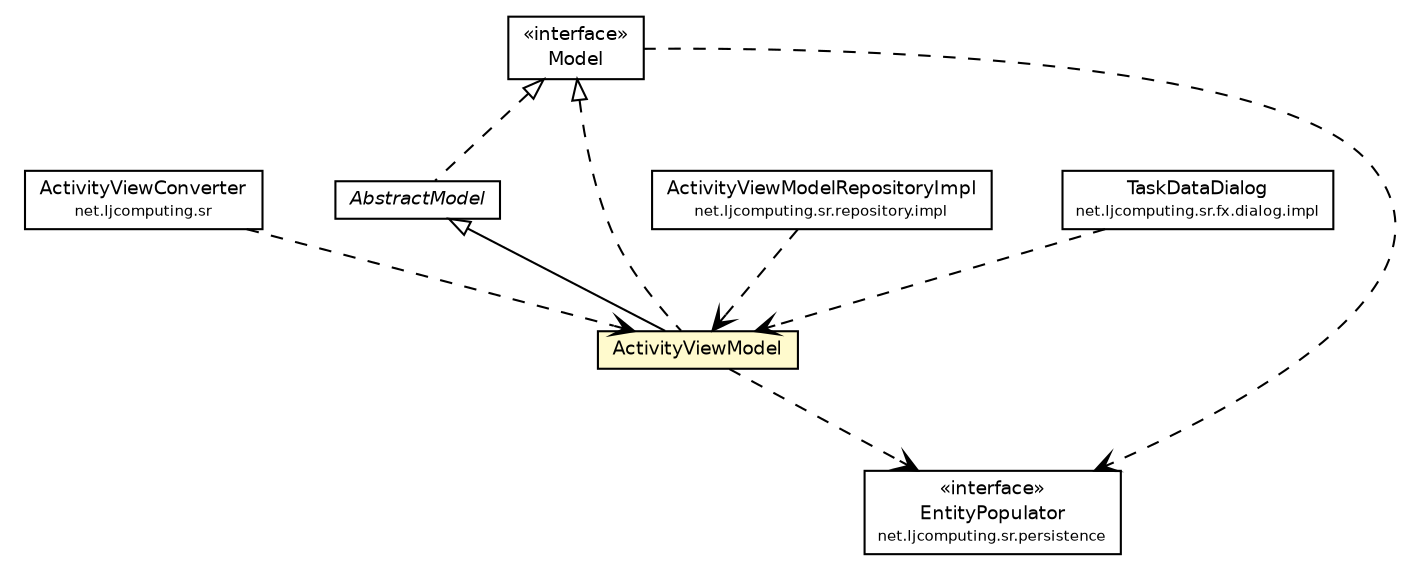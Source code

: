 #!/usr/local/bin/dot
#
# Class diagram 
# Generated by UMLGraph version R5_6 (http://www.umlgraph.org/)
#

digraph G {
	edge [fontname="Helvetica",fontsize=10,labelfontname="Helvetica",labelfontsize=10];
	node [fontname="Helvetica",fontsize=10,shape=plaintext];
	nodesep=0.25;
	ranksep=0.5;
	// net.ljcomputing.sr.ActivityViewConverter
	c2927 [label=<<table title="net.ljcomputing.sr.ActivityViewConverter" border="0" cellborder="1" cellspacing="0" cellpadding="2" port="p" href="../ActivityViewConverter.html">
		<tr><td><table border="0" cellspacing="0" cellpadding="1">
<tr><td align="center" balign="center"> ActivityViewConverter </td></tr>
<tr><td align="center" balign="center"><font point-size="7.0"> net.ljcomputing.sr </font></td></tr>
		</table></td></tr>
		</table>>, URL="../ActivityViewConverter.html", fontname="Helvetica", fontcolor="black", fontsize=9.0];
	// net.ljcomputing.sr.repository.impl.ActivityViewModelRepositoryImpl
	c2931 [label=<<table title="net.ljcomputing.sr.repository.impl.ActivityViewModelRepositoryImpl" border="0" cellborder="1" cellspacing="0" cellpadding="2" port="p" href="../repository/impl/ActivityViewModelRepositoryImpl.html">
		<tr><td><table border="0" cellspacing="0" cellpadding="1">
<tr><td align="center" balign="center"> ActivityViewModelRepositoryImpl </td></tr>
<tr><td align="center" balign="center"><font point-size="7.0"> net.ljcomputing.sr.repository.impl </font></td></tr>
		</table></td></tr>
		</table>>, URL="../repository/impl/ActivityViewModelRepositoryImpl.html", fontname="Helvetica", fontcolor="black", fontsize=9.0];
	// net.ljcomputing.sr.persistence.EntityPopulator
	c2940 [label=<<table title="net.ljcomputing.sr.persistence.EntityPopulator" border="0" cellborder="1" cellspacing="0" cellpadding="2" port="p" href="../persistence/EntityPopulator.html">
		<tr><td><table border="0" cellspacing="0" cellpadding="1">
<tr><td align="center" balign="center"> &#171;interface&#187; </td></tr>
<tr><td align="center" balign="center"> EntityPopulator </td></tr>
<tr><td align="center" balign="center"><font point-size="7.0"> net.ljcomputing.sr.persistence </font></td></tr>
		</table></td></tr>
		</table>>, URL="../persistence/EntityPopulator.html", fontname="Helvetica", fontcolor="black", fontsize=9.0];
	// net.ljcomputing.sr.fx.dialog.impl.TaskDataDialog
	c2951 [label=<<table title="net.ljcomputing.sr.fx.dialog.impl.TaskDataDialog" border="0" cellborder="1" cellspacing="0" cellpadding="2" port="p" href="../fx/dialog/impl/TaskDataDialog.html">
		<tr><td><table border="0" cellspacing="0" cellpadding="1">
<tr><td align="center" balign="center"> TaskDataDialog </td></tr>
<tr><td align="center" balign="center"><font point-size="7.0"> net.ljcomputing.sr.fx.dialog.impl </font></td></tr>
		</table></td></tr>
		</table>>, URL="../fx/dialog/impl/TaskDataDialog.html", fontname="Helvetica", fontcolor="black", fontsize=9.0];
	// net.ljcomputing.sr.model.Model
	c2973 [label=<<table title="net.ljcomputing.sr.model.Model" border="0" cellborder="1" cellspacing="0" cellpadding="2" port="p" href="./Model.html">
		<tr><td><table border="0" cellspacing="0" cellpadding="1">
<tr><td align="center" balign="center"> &#171;interface&#187; </td></tr>
<tr><td align="center" balign="center"> Model </td></tr>
		</table></td></tr>
		</table>>, URL="./Model.html", fontname="Helvetica", fontcolor="black", fontsize=9.0];
	// net.ljcomputing.sr.model.AbstractModel
	c2975 [label=<<table title="net.ljcomputing.sr.model.AbstractModel" border="0" cellborder="1" cellspacing="0" cellpadding="2" port="p" href="./AbstractModel.html">
		<tr><td><table border="0" cellspacing="0" cellpadding="1">
<tr><td align="center" balign="center"><font face="Helvetica-Oblique"> AbstractModel </font></td></tr>
		</table></td></tr>
		</table>>, URL="./AbstractModel.html", fontname="Helvetica", fontcolor="black", fontsize=9.0];
	// net.ljcomputing.sr.model.ActivityViewModel
	c2976 [label=<<table title="net.ljcomputing.sr.model.ActivityViewModel" border="0" cellborder="1" cellspacing="0" cellpadding="2" port="p" bgcolor="lemonChiffon" href="./ActivityViewModel.html">
		<tr><td><table border="0" cellspacing="0" cellpadding="1">
<tr><td align="center" balign="center"> ActivityViewModel </td></tr>
		</table></td></tr>
		</table>>, URL="./ActivityViewModel.html", fontname="Helvetica", fontcolor="black", fontsize=9.0];
	//net.ljcomputing.sr.model.AbstractModel implements net.ljcomputing.sr.model.Model
	c2973:p -> c2975:p [dir=back,arrowtail=empty,style=dashed];
	//net.ljcomputing.sr.model.ActivityViewModel extends net.ljcomputing.sr.model.AbstractModel
	c2975:p -> c2976:p [dir=back,arrowtail=empty];
	//net.ljcomputing.sr.model.ActivityViewModel implements net.ljcomputing.sr.model.Model
	c2973:p -> c2976:p [dir=back,arrowtail=empty,style=dashed];
	// net.ljcomputing.sr.ActivityViewConverter DEPEND net.ljcomputing.sr.model.ActivityViewModel
	c2927:p -> c2976:p [taillabel="", label="", headlabel="", fontname="Helvetica", fontcolor="black", fontsize=10.0, color="black", arrowhead=open, style=dashed];
	// net.ljcomputing.sr.repository.impl.ActivityViewModelRepositoryImpl DEPEND net.ljcomputing.sr.model.ActivityViewModel
	c2931:p -> c2976:p [taillabel="", label="", headlabel="", fontname="Helvetica", fontcolor="black", fontsize=10.0, color="black", arrowhead=open, style=dashed];
	// net.ljcomputing.sr.fx.dialog.impl.TaskDataDialog DEPEND net.ljcomputing.sr.model.ActivityViewModel
	c2951:p -> c2976:p [taillabel="", label="", headlabel="", fontname="Helvetica", fontcolor="black", fontsize=10.0, color="black", arrowhead=open, style=dashed];
	// net.ljcomputing.sr.model.Model DEPEND net.ljcomputing.sr.persistence.EntityPopulator
	c2973:p -> c2940:p [taillabel="", label="", headlabel="", fontname="Helvetica", fontcolor="black", fontsize=10.0, color="black", arrowhead=open, style=dashed];
	// net.ljcomputing.sr.model.ActivityViewModel DEPEND net.ljcomputing.sr.persistence.EntityPopulator
	c2976:p -> c2940:p [taillabel="", label="", headlabel="", fontname="Helvetica", fontcolor="black", fontsize=10.0, color="black", arrowhead=open, style=dashed];
}

